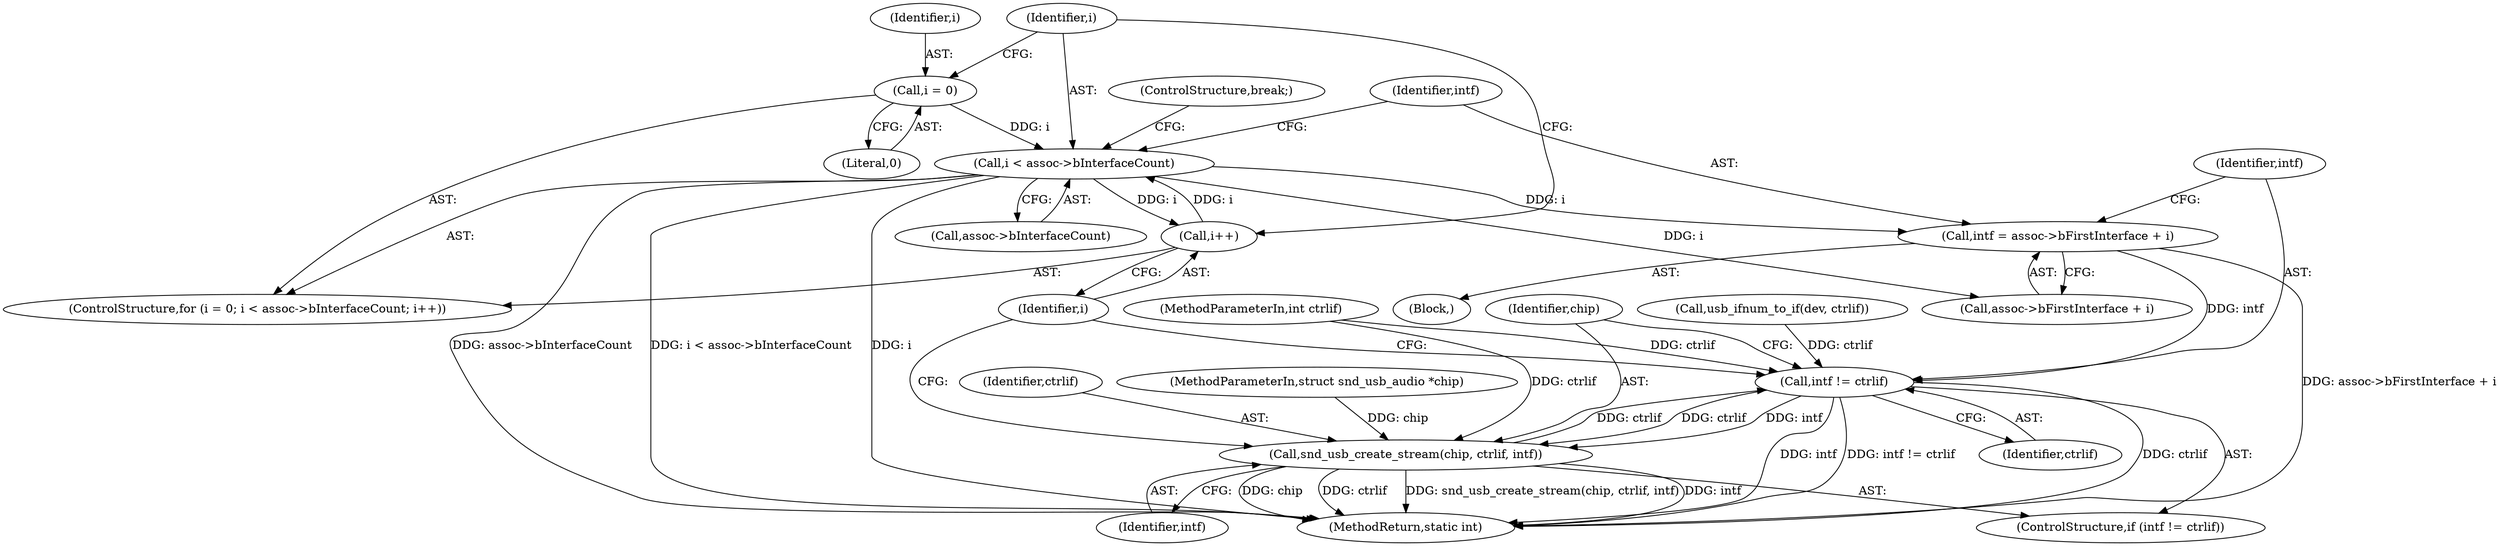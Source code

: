 digraph "0_linux_bfc81a8bc18e3c4ba0cbaa7666ff76be2f998991@integer" {
"1000371" [label="(Call,intf = assoc->bFirstInterface + i)"];
"1000362" [label="(Call,i < assoc->bInterfaceCount)"];
"1000367" [label="(Call,i++)"];
"1000359" [label="(Call,i = 0)"];
"1000379" [label="(Call,intf != ctrlif)"];
"1000382" [label="(Call,snd_usb_create_stream(chip, ctrlif, intf))"];
"1000382" [label="(Call,snd_usb_create_stream(chip, ctrlif, intf))"];
"1000106" [label="(MethodParameterIn,int ctrlif)"];
"1000369" [label="(Block,)"];
"1000384" [label="(Identifier,ctrlif)"];
"1000373" [label="(Call,assoc->bFirstInterface + i)"];
"1000364" [label="(Call,assoc->bInterfaceCount)"];
"1000361" [label="(Literal,0)"];
"1000372" [label="(Identifier,intf)"];
"1000381" [label="(Identifier,ctrlif)"];
"1000379" [label="(Call,intf != ctrlif)"];
"1000383" [label="(Identifier,chip)"];
"1000386" [label="(ControlStructure,break;)"];
"1000380" [label="(Identifier,intf)"];
"1000363" [label="(Identifier,i)"];
"1000378" [label="(ControlStructure,if (intf != ctrlif))"];
"1000362" [label="(Call,i < assoc->bInterfaceCount)"];
"1000105" [label="(MethodParameterIn,struct snd_usb_audio *chip)"];
"1000371" [label="(Call,intf = assoc->bFirstInterface + i)"];
"1000385" [label="(Identifier,intf)"];
"1000358" [label="(ControlStructure,for (i = 0; i < assoc->bInterfaceCount; i++))"];
"1000359" [label="(Call,i = 0)"];
"1000368" [label="(Identifier,i)"];
"1000367" [label="(Call,i++)"];
"1000389" [label="(MethodReturn,static int)"];
"1000302" [label="(Call,usb_ifnum_to_if(dev, ctrlif))"];
"1000360" [label="(Identifier,i)"];
"1000371" -> "1000369"  [label="AST: "];
"1000371" -> "1000373"  [label="CFG: "];
"1000372" -> "1000371"  [label="AST: "];
"1000373" -> "1000371"  [label="AST: "];
"1000380" -> "1000371"  [label="CFG: "];
"1000371" -> "1000389"  [label="DDG: assoc->bFirstInterface + i"];
"1000362" -> "1000371"  [label="DDG: i"];
"1000371" -> "1000379"  [label="DDG: intf"];
"1000362" -> "1000358"  [label="AST: "];
"1000362" -> "1000364"  [label="CFG: "];
"1000363" -> "1000362"  [label="AST: "];
"1000364" -> "1000362"  [label="AST: "];
"1000372" -> "1000362"  [label="CFG: "];
"1000386" -> "1000362"  [label="CFG: "];
"1000362" -> "1000389"  [label="DDG: assoc->bInterfaceCount"];
"1000362" -> "1000389"  [label="DDG: i < assoc->bInterfaceCount"];
"1000362" -> "1000389"  [label="DDG: i"];
"1000367" -> "1000362"  [label="DDG: i"];
"1000359" -> "1000362"  [label="DDG: i"];
"1000362" -> "1000367"  [label="DDG: i"];
"1000362" -> "1000373"  [label="DDG: i"];
"1000367" -> "1000358"  [label="AST: "];
"1000367" -> "1000368"  [label="CFG: "];
"1000368" -> "1000367"  [label="AST: "];
"1000363" -> "1000367"  [label="CFG: "];
"1000359" -> "1000358"  [label="AST: "];
"1000359" -> "1000361"  [label="CFG: "];
"1000360" -> "1000359"  [label="AST: "];
"1000361" -> "1000359"  [label="AST: "];
"1000363" -> "1000359"  [label="CFG: "];
"1000379" -> "1000378"  [label="AST: "];
"1000379" -> "1000381"  [label="CFG: "];
"1000380" -> "1000379"  [label="AST: "];
"1000381" -> "1000379"  [label="AST: "];
"1000383" -> "1000379"  [label="CFG: "];
"1000368" -> "1000379"  [label="CFG: "];
"1000379" -> "1000389"  [label="DDG: intf"];
"1000379" -> "1000389"  [label="DDG: intf != ctrlif"];
"1000379" -> "1000389"  [label="DDG: ctrlif"];
"1000382" -> "1000379"  [label="DDG: ctrlif"];
"1000302" -> "1000379"  [label="DDG: ctrlif"];
"1000106" -> "1000379"  [label="DDG: ctrlif"];
"1000379" -> "1000382"  [label="DDG: ctrlif"];
"1000379" -> "1000382"  [label="DDG: intf"];
"1000382" -> "1000378"  [label="AST: "];
"1000382" -> "1000385"  [label="CFG: "];
"1000383" -> "1000382"  [label="AST: "];
"1000384" -> "1000382"  [label="AST: "];
"1000385" -> "1000382"  [label="AST: "];
"1000368" -> "1000382"  [label="CFG: "];
"1000382" -> "1000389"  [label="DDG: chip"];
"1000382" -> "1000389"  [label="DDG: ctrlif"];
"1000382" -> "1000389"  [label="DDG: snd_usb_create_stream(chip, ctrlif, intf)"];
"1000382" -> "1000389"  [label="DDG: intf"];
"1000105" -> "1000382"  [label="DDG: chip"];
"1000106" -> "1000382"  [label="DDG: ctrlif"];
}
